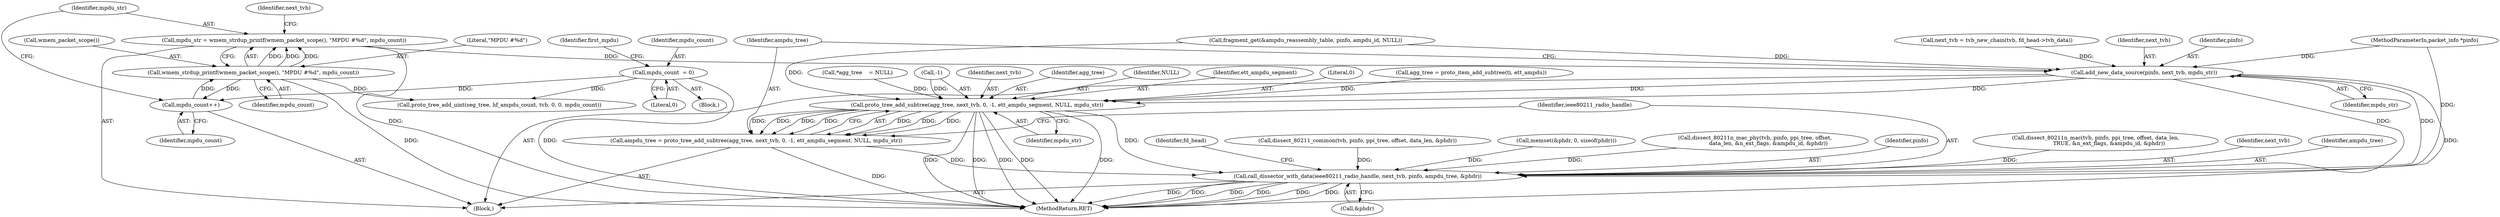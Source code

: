 digraph "0_wireshark_2c13e97d656c1c0ac4d76eb9d307664aae0e0cf7_0@API" {
"1000874" [label="(Call,mpdu_str = wmem_strdup_printf(wmem_packet_scope(), \"MPDU #%d\", mpdu_count))"];
"1000876" [label="(Call,wmem_strdup_printf(wmem_packet_scope(), \"MPDU #%d\", mpdu_count))"];
"1000872" [label="(Call,mpdu_count++)"];
"1000180" [label="(Call,mpdu_count  = 0)"];
"1000887" [label="(Call,add_new_data_source(pinfo, next_tvb, mpdu_str))"];
"1000893" [label="(Call,proto_tree_add_subtree(agg_tree, next_tvb, 0, -1, ett_ampdu_segment, NULL, mpdu_str))"];
"1000891" [label="(Call,ampdu_tree = proto_tree_add_subtree(agg_tree, next_tvb, 0, -1, ett_ampdu_segment, NULL, mpdu_str))"];
"1000902" [label="(Call,call_dissector_with_data(ieee80211_radio_handle, next_tvb, pinfo, ampdu_tree, &phdr))"];
"1000889" [label="(Identifier,next_tvb)"];
"1000145" [label="(Call,*agg_tree    = NULL)"];
"1000887" [label="(Call,add_new_data_source(pinfo, next_tvb, mpdu_str))"];
"1000903" [label="(Identifier,ieee80211_radio_handle)"];
"1000892" [label="(Identifier,ampdu_tree)"];
"1000181" [label="(Identifier,mpdu_count)"];
"1000125" [label="(MethodParameterIn,packet_info *pinfo)"];
"1000891" [label="(Call,ampdu_tree = proto_tree_add_subtree(agg_tree, next_tvb, 0, -1, ett_ampdu_segment, NULL, mpdu_str))"];
"1000901" [label="(Identifier,mpdu_str)"];
"1000330" [label="(Call,memset(&phdr, 0, sizeof(phdr)))"];
"1000413" [label="(Call,dissect_80211n_mac_phy(tvb, pinfo, ppi_tree, offset,\n                data_len, &n_ext_flags, &ampdu_id, &phdr))"];
"1000905" [label="(Identifier,pinfo)"];
"1000890" [label="(Identifier,mpdu_str)"];
"1000127" [label="(Block,)"];
"1000855" [label="(Call,agg_tree = proto_item_add_subtree(ti, ett_ampdu))"];
"1000873" [label="(Identifier,mpdu_count)"];
"1000182" [label="(Literal,0)"];
"1000731" [label="(Call,fragment_get(&ampdu_reassembly_table, pinfo, ampdu_id, NULL))"];
"1000914" [label="(Call,proto_tree_add_uint(seg_tree, hf_ampdu_count, tvb, 0, 0, mpdu_count))"];
"1000871" [label="(Block,)"];
"1000897" [label="(Call,-1)"];
"1000895" [label="(Identifier,next_tvb)"];
"1000894" [label="(Identifier,agg_tree)"];
"1000879" [label="(Identifier,mpdu_count)"];
"1000900" [label="(Identifier,NULL)"];
"1000878" [label="(Literal,\"MPDU #%d\")"];
"1000877" [label="(Call,wmem_packet_scope())"];
"1000899" [label="(Identifier,ett_ampdu_segment)"];
"1000398" [label="(Call,dissect_80211n_mac(tvb, pinfo, ppi_tree, offset, data_len,\n                TRUE, &n_ext_flags, &ampdu_id, &phdr))"];
"1000888" [label="(Identifier,pinfo)"];
"1000874" [label="(Call,mpdu_str = wmem_strdup_printf(wmem_packet_scope(), \"MPDU #%d\", mpdu_count))"];
"1000880" [label="(Call,next_tvb = tvb_new_chain(tvb, fd_head->tvb_data))"];
"1000904" [label="(Identifier,next_tvb)"];
"1000906" [label="(Identifier,ampdu_tree)"];
"1000186" [label="(Identifier,first_mpdu)"];
"1000180" [label="(Call,mpdu_count  = 0)"];
"1000881" [label="(Identifier,next_tvb)"];
"1000902" [label="(Call,call_dissector_with_data(ieee80211_radio_handle, next_tvb, pinfo, ampdu_tree, &phdr))"];
"1000910" [label="(Identifier,fd_head)"];
"1000876" [label="(Call,wmem_strdup_printf(wmem_packet_scope(), \"MPDU #%d\", mpdu_count))"];
"1000896" [label="(Literal,0)"];
"1000872" [label="(Call,mpdu_count++)"];
"1000893" [label="(Call,proto_tree_add_subtree(agg_tree, next_tvb, 0, -1, ett_ampdu_segment, NULL, mpdu_str))"];
"1000388" [label="(Call,dissect_80211_common(tvb, pinfo, ppi_tree, offset, data_len, &phdr))"];
"1000875" [label="(Identifier,mpdu_str)"];
"1000907" [label="(Call,&phdr)"];
"1001002" [label="(MethodReturn,RET)"];
"1000874" -> "1000871"  [label="AST: "];
"1000874" -> "1000876"  [label="CFG: "];
"1000875" -> "1000874"  [label="AST: "];
"1000876" -> "1000874"  [label="AST: "];
"1000881" -> "1000874"  [label="CFG: "];
"1000874" -> "1001002"  [label="DDG: "];
"1000876" -> "1000874"  [label="DDG: "];
"1000876" -> "1000874"  [label="DDG: "];
"1000876" -> "1000874"  [label="DDG: "];
"1000874" -> "1000887"  [label="DDG: "];
"1000876" -> "1000879"  [label="CFG: "];
"1000877" -> "1000876"  [label="AST: "];
"1000878" -> "1000876"  [label="AST: "];
"1000879" -> "1000876"  [label="AST: "];
"1000876" -> "1001002"  [label="DDG: "];
"1000876" -> "1000872"  [label="DDG: "];
"1000872" -> "1000876"  [label="DDG: "];
"1000876" -> "1000914"  [label="DDG: "];
"1000872" -> "1000871"  [label="AST: "];
"1000872" -> "1000873"  [label="CFG: "];
"1000873" -> "1000872"  [label="AST: "];
"1000875" -> "1000872"  [label="CFG: "];
"1000180" -> "1000872"  [label="DDG: "];
"1000180" -> "1000127"  [label="AST: "];
"1000180" -> "1000182"  [label="CFG: "];
"1000181" -> "1000180"  [label="AST: "];
"1000182" -> "1000180"  [label="AST: "];
"1000186" -> "1000180"  [label="CFG: "];
"1000180" -> "1001002"  [label="DDG: "];
"1000180" -> "1000914"  [label="DDG: "];
"1000887" -> "1000871"  [label="AST: "];
"1000887" -> "1000890"  [label="CFG: "];
"1000888" -> "1000887"  [label="AST: "];
"1000889" -> "1000887"  [label="AST: "];
"1000890" -> "1000887"  [label="AST: "];
"1000892" -> "1000887"  [label="CFG: "];
"1000887" -> "1001002"  [label="DDG: "];
"1000902" -> "1000887"  [label="DDG: "];
"1000731" -> "1000887"  [label="DDG: "];
"1000125" -> "1000887"  [label="DDG: "];
"1000880" -> "1000887"  [label="DDG: "];
"1000887" -> "1000893"  [label="DDG: "];
"1000887" -> "1000893"  [label="DDG: "];
"1000887" -> "1000902"  [label="DDG: "];
"1000893" -> "1000891"  [label="AST: "];
"1000893" -> "1000901"  [label="CFG: "];
"1000894" -> "1000893"  [label="AST: "];
"1000895" -> "1000893"  [label="AST: "];
"1000896" -> "1000893"  [label="AST: "];
"1000897" -> "1000893"  [label="AST: "];
"1000899" -> "1000893"  [label="AST: "];
"1000900" -> "1000893"  [label="AST: "];
"1000901" -> "1000893"  [label="AST: "];
"1000891" -> "1000893"  [label="CFG: "];
"1000893" -> "1001002"  [label="DDG: "];
"1000893" -> "1001002"  [label="DDG: "];
"1000893" -> "1001002"  [label="DDG: "];
"1000893" -> "1001002"  [label="DDG: "];
"1000893" -> "1001002"  [label="DDG: "];
"1000893" -> "1000891"  [label="DDG: "];
"1000893" -> "1000891"  [label="DDG: "];
"1000893" -> "1000891"  [label="DDG: "];
"1000893" -> "1000891"  [label="DDG: "];
"1000893" -> "1000891"  [label="DDG: "];
"1000893" -> "1000891"  [label="DDG: "];
"1000893" -> "1000891"  [label="DDG: "];
"1000855" -> "1000893"  [label="DDG: "];
"1000145" -> "1000893"  [label="DDG: "];
"1000897" -> "1000893"  [label="DDG: "];
"1000731" -> "1000893"  [label="DDG: "];
"1000893" -> "1000902"  [label="DDG: "];
"1000891" -> "1000871"  [label="AST: "];
"1000892" -> "1000891"  [label="AST: "];
"1000903" -> "1000891"  [label="CFG: "];
"1000891" -> "1001002"  [label="DDG: "];
"1000891" -> "1000902"  [label="DDG: "];
"1000902" -> "1000871"  [label="AST: "];
"1000902" -> "1000907"  [label="CFG: "];
"1000903" -> "1000902"  [label="AST: "];
"1000904" -> "1000902"  [label="AST: "];
"1000905" -> "1000902"  [label="AST: "];
"1000906" -> "1000902"  [label="AST: "];
"1000907" -> "1000902"  [label="AST: "];
"1000910" -> "1000902"  [label="CFG: "];
"1000902" -> "1001002"  [label="DDG: "];
"1000902" -> "1001002"  [label="DDG: "];
"1000902" -> "1001002"  [label="DDG: "];
"1000902" -> "1001002"  [label="DDG: "];
"1000902" -> "1001002"  [label="DDG: "];
"1000902" -> "1001002"  [label="DDG: "];
"1000125" -> "1000902"  [label="DDG: "];
"1000330" -> "1000902"  [label="DDG: "];
"1000388" -> "1000902"  [label="DDG: "];
"1000398" -> "1000902"  [label="DDG: "];
"1000413" -> "1000902"  [label="DDG: "];
}
